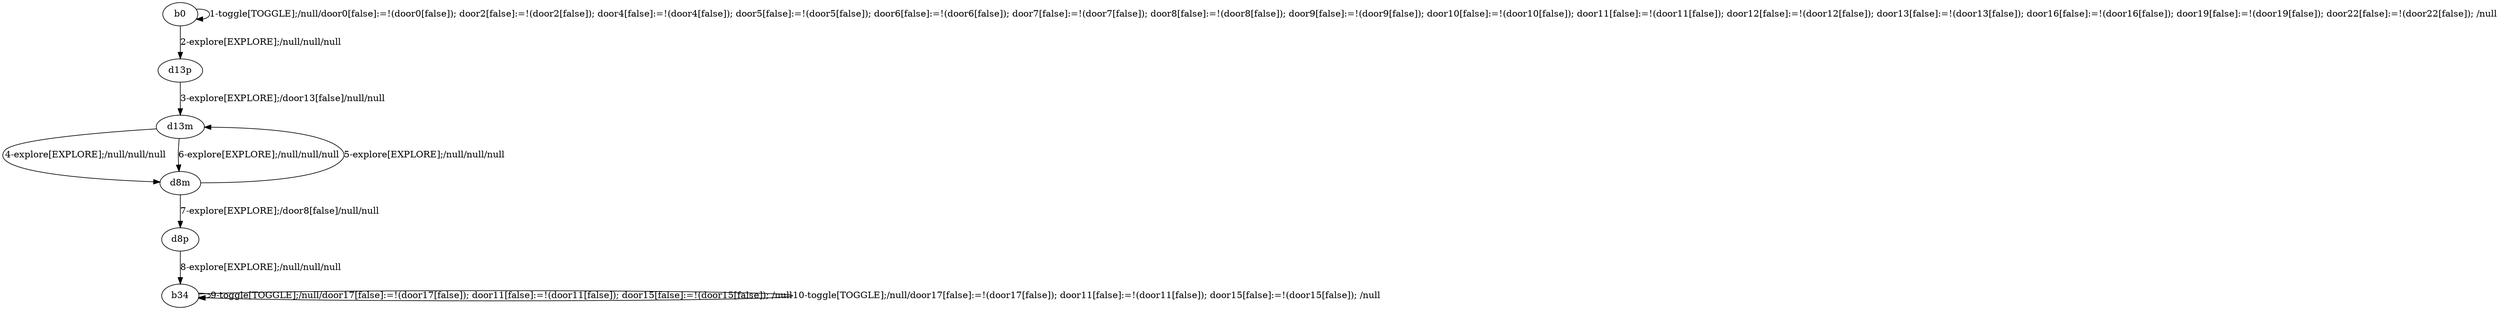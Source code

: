 # Total number of goals covered by this test: 1
# d8m --> d13m

digraph g {
"b0" -> "b0" [label = "1-toggle[TOGGLE];/null/door0[false]:=!(door0[false]); door2[false]:=!(door2[false]); door4[false]:=!(door4[false]); door5[false]:=!(door5[false]); door6[false]:=!(door6[false]); door7[false]:=!(door7[false]); door8[false]:=!(door8[false]); door9[false]:=!(door9[false]); door10[false]:=!(door10[false]); door11[false]:=!(door11[false]); door12[false]:=!(door12[false]); door13[false]:=!(door13[false]); door16[false]:=!(door16[false]); door19[false]:=!(door19[false]); door22[false]:=!(door22[false]); /null"];
"b0" -> "d13p" [label = "2-explore[EXPLORE];/null/null/null"];
"d13p" -> "d13m" [label = "3-explore[EXPLORE];/door13[false]/null/null"];
"d13m" -> "d8m" [label = "4-explore[EXPLORE];/null/null/null"];
"d8m" -> "d13m" [label = "5-explore[EXPLORE];/null/null/null"];
"d13m" -> "d8m" [label = "6-explore[EXPLORE];/null/null/null"];
"d8m" -> "d8p" [label = "7-explore[EXPLORE];/door8[false]/null/null"];
"d8p" -> "b34" [label = "8-explore[EXPLORE];/null/null/null"];
"b34" -> "b34" [label = "9-toggle[TOGGLE];/null/door17[false]:=!(door17[false]); door11[false]:=!(door11[false]); door15[false]:=!(door15[false]); /null"];
"b34" -> "b34" [label = "10-toggle[TOGGLE];/null/door17[false]:=!(door17[false]); door11[false]:=!(door11[false]); door15[false]:=!(door15[false]); /null"];
}